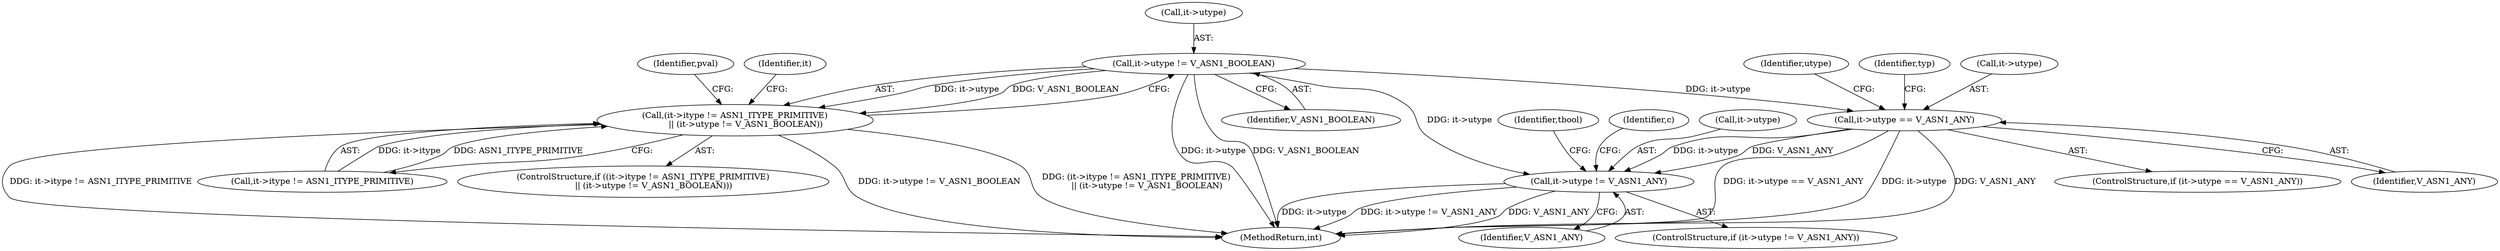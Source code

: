 digraph "0_openssl_f5da52e308a6aeea6d5f3df98c4da295d7e9cc27_1@pointer" {
"1000149" [label="(Call,it->utype != V_ASN1_BOOLEAN)"];
"1000143" [label="(Call,(it->itype != ASN1_ITYPE_PRIMITIVE)\n        || (it->utype != V_ASN1_BOOLEAN))"];
"1000186" [label="(Call,it->utype == V_ASN1_ANY)"];
"1000266" [label="(Call,it->utype != V_ASN1_ANY)"];
"1000187" [label="(Call,it->utype)"];
"1000270" [label="(Identifier,V_ASN1_ANY)"];
"1000142" [label="(ControlStructure,if ((it->itype != ASN1_ITYPE_PRIMITIVE)\n        || (it->utype != V_ASN1_BOOLEAN)))"];
"1000165" [label="(Identifier,it)"];
"1000185" [label="(ControlStructure,if (it->utype == V_ASN1_ANY))"];
"1000186" [label="(Call,it->utype == V_ASN1_ANY)"];
"1000265" [label="(ControlStructure,if (it->utype != V_ASN1_ANY))"];
"1000150" [label="(Call,it->utype)"];
"1000144" [label="(Call,it->itype != ASN1_ITYPE_PRIMITIVE)"];
"1000218" [label="(Identifier,utype)"];
"1000275" [label="(Identifier,tbool)"];
"1000143" [label="(Call,(it->itype != ASN1_ITYPE_PRIMITIVE)\n        || (it->utype != V_ASN1_BOOLEAN))"];
"1000297" [label="(Identifier,c)"];
"1000190" [label="(Identifier,V_ASN1_ANY)"];
"1000194" [label="(Identifier,typ)"];
"1000410" [label="(MethodReturn,int)"];
"1000158" [label="(Identifier,pval)"];
"1000267" [label="(Call,it->utype)"];
"1000153" [label="(Identifier,V_ASN1_BOOLEAN)"];
"1000149" [label="(Call,it->utype != V_ASN1_BOOLEAN)"];
"1000266" [label="(Call,it->utype != V_ASN1_ANY)"];
"1000149" -> "1000143"  [label="AST: "];
"1000149" -> "1000153"  [label="CFG: "];
"1000150" -> "1000149"  [label="AST: "];
"1000153" -> "1000149"  [label="AST: "];
"1000143" -> "1000149"  [label="CFG: "];
"1000149" -> "1000410"  [label="DDG: V_ASN1_BOOLEAN"];
"1000149" -> "1000410"  [label="DDG: it->utype"];
"1000149" -> "1000143"  [label="DDG: it->utype"];
"1000149" -> "1000143"  [label="DDG: V_ASN1_BOOLEAN"];
"1000149" -> "1000186"  [label="DDG: it->utype"];
"1000149" -> "1000266"  [label="DDG: it->utype"];
"1000143" -> "1000142"  [label="AST: "];
"1000143" -> "1000144"  [label="CFG: "];
"1000144" -> "1000143"  [label="AST: "];
"1000158" -> "1000143"  [label="CFG: "];
"1000165" -> "1000143"  [label="CFG: "];
"1000143" -> "1000410"  [label="DDG: it->itype != ASN1_ITYPE_PRIMITIVE"];
"1000143" -> "1000410"  [label="DDG: it->utype != V_ASN1_BOOLEAN"];
"1000143" -> "1000410"  [label="DDG: (it->itype != ASN1_ITYPE_PRIMITIVE)\n        || (it->utype != V_ASN1_BOOLEAN)"];
"1000144" -> "1000143"  [label="DDG: it->itype"];
"1000144" -> "1000143"  [label="DDG: ASN1_ITYPE_PRIMITIVE"];
"1000186" -> "1000185"  [label="AST: "];
"1000186" -> "1000190"  [label="CFG: "];
"1000187" -> "1000186"  [label="AST: "];
"1000190" -> "1000186"  [label="AST: "];
"1000194" -> "1000186"  [label="CFG: "];
"1000218" -> "1000186"  [label="CFG: "];
"1000186" -> "1000410"  [label="DDG: it->utype == V_ASN1_ANY"];
"1000186" -> "1000410"  [label="DDG: it->utype"];
"1000186" -> "1000410"  [label="DDG: V_ASN1_ANY"];
"1000186" -> "1000266"  [label="DDG: it->utype"];
"1000186" -> "1000266"  [label="DDG: V_ASN1_ANY"];
"1000266" -> "1000265"  [label="AST: "];
"1000266" -> "1000270"  [label="CFG: "];
"1000267" -> "1000266"  [label="AST: "];
"1000270" -> "1000266"  [label="AST: "];
"1000275" -> "1000266"  [label="CFG: "];
"1000297" -> "1000266"  [label="CFG: "];
"1000266" -> "1000410"  [label="DDG: it->utype"];
"1000266" -> "1000410"  [label="DDG: it->utype != V_ASN1_ANY"];
"1000266" -> "1000410"  [label="DDG: V_ASN1_ANY"];
}
